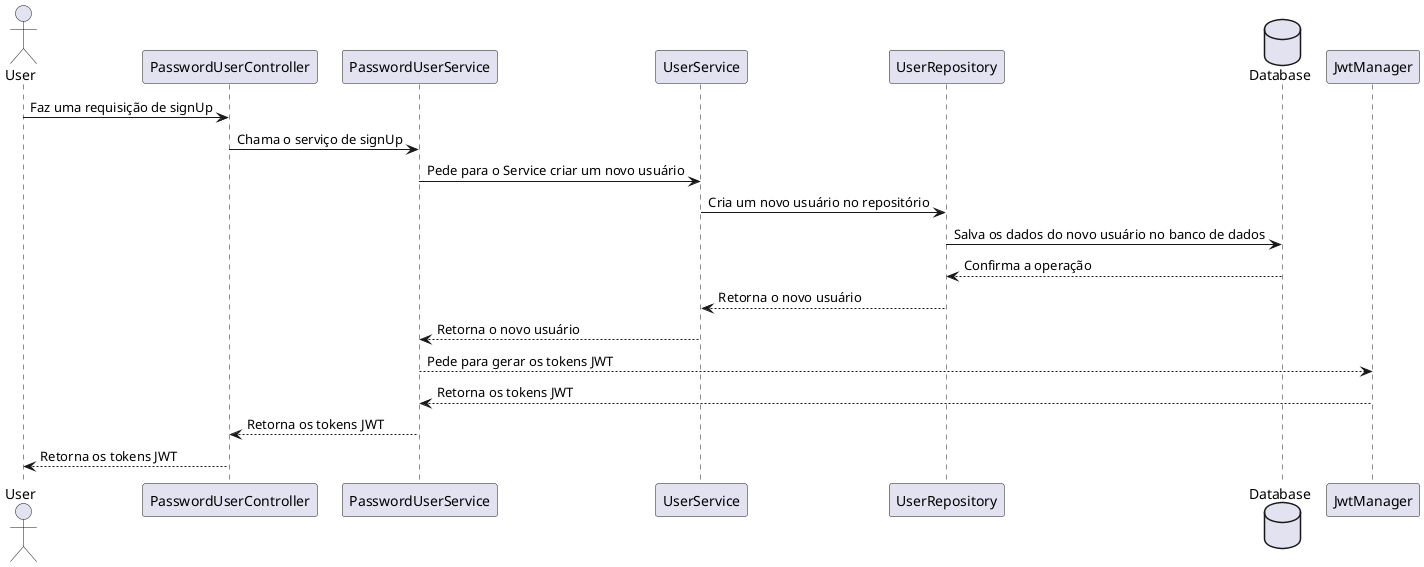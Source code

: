 @startuml Gamix-SignUp

actor User
participant Controller as "PasswordUserController"
participant PasswordService as "PasswordUserService"
participant Service as "UserService"
participant Repository as "UserRepository"
database Database as DB
participant JwtManager as "JwtManager"

User -> Controller: Faz uma requisição de signUp
Controller -> PasswordService: Chama o serviço de signUp
PasswordService -> Service: Pede para o Service criar um novo usuário
Service -> Repository: Cria um novo usuário no repositório
Repository -> DB: Salva os dados do novo usuário no banco de dados
DB --> Repository: Confirma a operação
Repository --> Service: Retorna o novo usuário
Service --> PasswordService: Retorna o novo usuário
PasswordService --> JwtManager: Pede para gerar os tokens JWT
JwtManager --> PasswordService: Retorna os tokens JWT
PasswordService --> Controller: Retorna os tokens JWT
Controller --> User: Retorna os tokens JWT

@enduml

